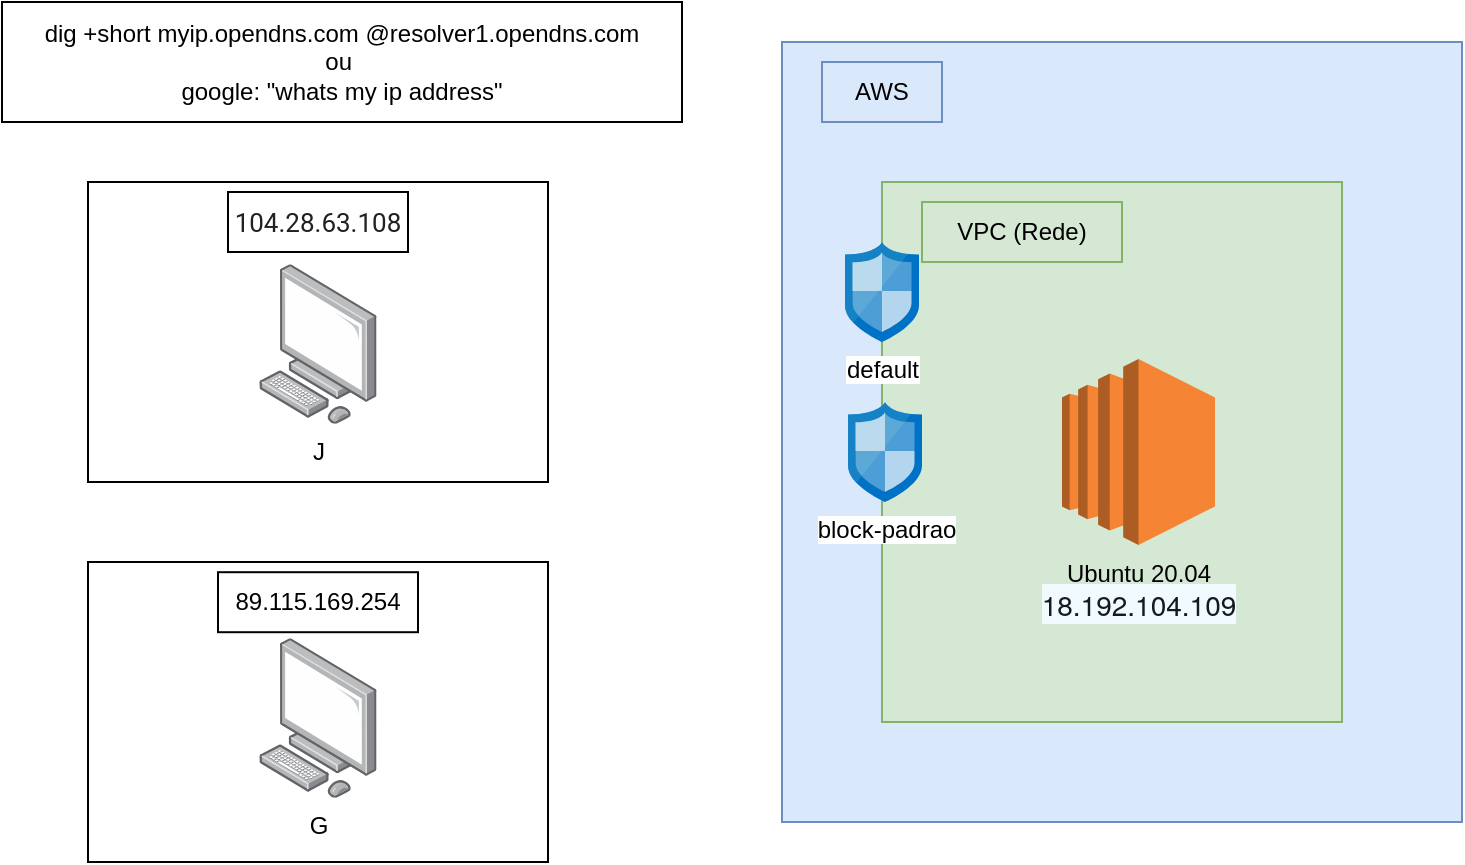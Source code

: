 <mxfile>
    <diagram id="NKUWGzSg4pVxSFcMlATZ" name="Page-1">
        <mxGraphModel dx="1252" dy="520" grid="1" gridSize="10" guides="1" tooltips="1" connect="1" arrows="1" fold="1" page="1" pageScale="1" pageWidth="827" pageHeight="1169" math="0" shadow="0">
            <root>
                <mxCell id="0"/>
                <mxCell id="1" parent="0"/>
                <mxCell id="5xW48g5ljJwNTgrKDnSM-1" value="" style="rounded=0;whiteSpace=wrap;html=1;fillColor=#dae8fc;strokeColor=#6c8ebf;" parent="1" vertex="1">
                    <mxGeometry x="30" y="50" width="340" height="390" as="geometry"/>
                </mxCell>
                <mxCell id="5xW48g5ljJwNTgrKDnSM-3" value="AWS" style="text;html=1;strokeColor=#6c8ebf;fillColor=#dae8fc;align=center;verticalAlign=middle;whiteSpace=wrap;rounded=0;" parent="1" vertex="1">
                    <mxGeometry x="50" y="60" width="60" height="30" as="geometry"/>
                </mxCell>
                <mxCell id="5xW48g5ljJwNTgrKDnSM-4" value="" style="rounded=0;whiteSpace=wrap;html=1;fillColor=#d5e8d4;strokeColor=#82b366;" parent="1" vertex="1">
                    <mxGeometry x="80" y="120" width="230" height="270" as="geometry"/>
                </mxCell>
                <mxCell id="5xW48g5ljJwNTgrKDnSM-2" value="Ubuntu 20.04&lt;br&gt;&lt;span style=&quot;color: rgb(22 , 25 , 31) ; font-family: &amp;#34;amazon ember&amp;#34; , &amp;#34;helvetica neue&amp;#34; , &amp;#34;roboto&amp;#34; , &amp;#34;arial&amp;#34; , sans-serif ; font-size: 14px ; text-align: left ; background-color: rgb(241 , 250 , 255)&quot;&gt;18.192.104.109&lt;/span&gt;" style="outlineConnect=0;dashed=0;verticalLabelPosition=bottom;verticalAlign=top;align=center;html=1;shape=mxgraph.aws3.ec2;fillColor=#F58534;gradientColor=none;" parent="1" vertex="1">
                    <mxGeometry x="170" y="208.5" width="76.5" height="93" as="geometry"/>
                </mxCell>
                <mxCell id="5xW48g5ljJwNTgrKDnSM-5" value="VPC (Rede)" style="text;html=1;strokeColor=#82b366;fillColor=#d5e8d4;align=center;verticalAlign=middle;whiteSpace=wrap;rounded=0;" parent="1" vertex="1">
                    <mxGeometry x="100" y="130" width="100" height="30" as="geometry"/>
                </mxCell>
                <mxCell id="5xW48g5ljJwNTgrKDnSM-6" value="" style="rounded=0;whiteSpace=wrap;html=1;strokeColor=default;" parent="1" vertex="1">
                    <mxGeometry x="-317" y="310" width="230" height="150" as="geometry"/>
                </mxCell>
                <mxCell id="5xW48g5ljJwNTgrKDnSM-7" value="" style="rounded=0;whiteSpace=wrap;html=1;strokeColor=default;" parent="1" vertex="1">
                    <mxGeometry x="-317" y="120" width="230" height="150" as="geometry"/>
                </mxCell>
                <mxCell id="5xW48g5ljJwNTgrKDnSM-8" value="J" style="points=[];aspect=fixed;html=1;align=center;shadow=0;dashed=0;image;image=img/lib/allied_telesis/computer_and_terminals/Personal_Computer.svg;strokeColor=default;" parent="1" vertex="1">
                    <mxGeometry x="-231.44" y="161.1" width="58.88" height="79.8" as="geometry"/>
                </mxCell>
                <mxCell id="5xW48g5ljJwNTgrKDnSM-9" value="G" style="points=[];aspect=fixed;html=1;align=center;shadow=0;dashed=0;image;image=img/lib/allied_telesis/computer_and_terminals/Personal_Computer.svg;strokeColor=default;" parent="1" vertex="1">
                    <mxGeometry x="-231.44" y="348.1" width="58.88" height="79.8" as="geometry"/>
                </mxCell>
                <mxCell id="5xW48g5ljJwNTgrKDnSM-10" value="&lt;span style=&quot;font-size: 12px&quot;&gt;dig +short myip.opendns.com @resolver1.opendns.com&lt;br&gt;ou&amp;nbsp;&lt;br&gt;google: &quot;whats my ip address&quot;&lt;br&gt;&lt;/span&gt;" style="rounded=0;whiteSpace=wrap;html=1;strokeColor=default;" parent="1" vertex="1">
                    <mxGeometry x="-360" y="30" width="340" height="60" as="geometry"/>
                </mxCell>
                <mxCell id="5xW48g5ljJwNTgrKDnSM-11" value="89.115.169.254" style="text;html=1;align=center;verticalAlign=middle;whiteSpace=wrap;rounded=0;strokeColor=default;" parent="1" vertex="1">
                    <mxGeometry x="-252" y="315.1" width="100" height="30" as="geometry"/>
                </mxCell>
                <mxCell id="5xW48g5ljJwNTgrKDnSM-12" value="&lt;span style=&quot;color: rgb(32 , 33 , 36) ; font-family: &amp;#34;roboto&amp;#34; , &amp;#34;arial&amp;#34; , sans-serif ; font-size: 13px ; text-align: left ; background-color: rgb(255 , 255 , 255)&quot;&gt;104.28.63.108&lt;/span&gt;" style="text;html=1;strokeColor=default;fillColor=none;align=center;verticalAlign=middle;whiteSpace=wrap;rounded=0;" parent="1" vertex="1">
                    <mxGeometry x="-247" y="125" width="90" height="30" as="geometry"/>
                </mxCell>
                <mxCell id="5xW48g5ljJwNTgrKDnSM-13" value="&lt;span style=&quot;font-size: 12px&quot;&gt;block-padrao&lt;/span&gt;" style="sketch=0;aspect=fixed;html=1;points=[];align=center;image;fontSize=12;image=img/lib/mscae/Network_Security_Groups_Classic.svg;strokeColor=default;" parent="1" vertex="1">
                    <mxGeometry x="63" y="230" width="37" height="50" as="geometry"/>
                </mxCell>
                <mxCell id="5xW48g5ljJwNTgrKDnSM-14" value="&lt;span style=&quot;font-size: 12px&quot;&gt;default&lt;/span&gt;" style="sketch=0;aspect=fixed;html=1;points=[];align=center;image;fontSize=12;image=img/lib/mscae/Network_Security_Groups_Classic.svg;strokeColor=default;" parent="1" vertex="1">
                    <mxGeometry x="61.5" y="150" width="37" height="50" as="geometry"/>
                </mxCell>
            </root>
        </mxGraphModel>
    </diagram>
</mxfile>